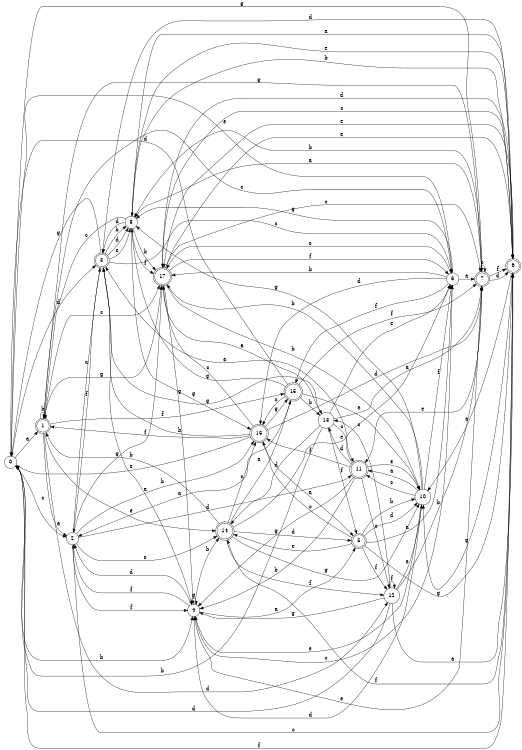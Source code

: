 digraph n15_8 {
__start0 [label="" shape="none"];

rankdir=LR;
size="8,5";

s0 [style="filled", color="black", fillcolor="white" shape="circle", label="0"];
s1 [style="rounded,filled", color="black", fillcolor="white" shape="doublecircle", label="1"];
s2 [style="filled", color="black", fillcolor="white" shape="circle", label="2"];
s3 [style="rounded,filled", color="black", fillcolor="white" shape="doublecircle", label="3"];
s4 [style="filled", color="black", fillcolor="white" shape="circle", label="4"];
s5 [style="rounded,filled", color="black", fillcolor="white" shape="doublecircle", label="5"];
s6 [style="filled", color="black", fillcolor="white" shape="circle", label="6"];
s7 [style="rounded,filled", color="black", fillcolor="white" shape="doublecircle", label="7"];
s8 [style="filled", color="black", fillcolor="white" shape="circle", label="8"];
s9 [style="rounded,filled", color="black", fillcolor="white" shape="doublecircle", label="9"];
s10 [style="filled", color="black", fillcolor="white" shape="circle", label="10"];
s11 [style="rounded,filled", color="black", fillcolor="white" shape="doublecircle", label="11"];
s12 [style="filled", color="black", fillcolor="white" shape="circle", label="12"];
s13 [style="filled", color="black", fillcolor="white" shape="circle", label="13"];
s14 [style="rounded,filled", color="black", fillcolor="white" shape="doublecircle", label="14"];
s15 [style="rounded,filled", color="black", fillcolor="white" shape="doublecircle", label="15"];
s16 [style="rounded,filled", color="black", fillcolor="white" shape="doublecircle", label="16"];
s17 [style="rounded,filled", color="black", fillcolor="white" shape="doublecircle", label="17"];
s0 -> s1 [label="a"];
s0 -> s4 [label="b"];
s0 -> s2 [label="c"];
s0 -> s3 [label="d"];
s0 -> s6 [label="e"];
s0 -> s9 [label="f"];
s0 -> s7 [label="g"];
s1 -> s2 [label="a"];
s1 -> s1 [label="b"];
s1 -> s17 [label="c"];
s1 -> s12 [label="d"];
s1 -> s14 [label="e"];
s1 -> s15 [label="f"];
s1 -> s17 [label="g"];
s2 -> s3 [label="a"];
s2 -> s16 [label="b"];
s2 -> s9 [label="c"];
s2 -> s11 [label="d"];
s2 -> s14 [label="e"];
s2 -> s4 [label="f"];
s2 -> s17 [label="g"];
s3 -> s4 [label="a"];
s3 -> s8 [label="b"];
s3 -> s6 [label="c"];
s3 -> s8 [label="d"];
s3 -> s8 [label="e"];
s3 -> s2 [label="f"];
s3 -> s0 [label="g"];
s4 -> s5 [label="a"];
s4 -> s14 [label="b"];
s4 -> s6 [label="c"];
s4 -> s2 [label="d"];
s4 -> s7 [label="e"];
s4 -> s2 [label="f"];
s4 -> s4 [label="g"];
s5 -> s6 [label="a"];
s5 -> s10 [label="b"];
s5 -> s16 [label="c"];
s5 -> s10 [label="d"];
s5 -> s14 [label="e"];
s5 -> s12 [label="f"];
s5 -> s9 [label="g"];
s6 -> s7 [label="a"];
s6 -> s17 [label="b"];
s6 -> s1 [label="c"];
s6 -> s16 [label="d"];
s6 -> s17 [label="e"];
s6 -> s15 [label="f"];
s6 -> s8 [label="g"];
s7 -> s8 [label="a"];
s7 -> s8 [label="b"];
s7 -> s7 [label="c"];
s7 -> s9 [label="d"];
s7 -> s11 [label="e"];
s7 -> s9 [label="f"];
s7 -> s1 [label="g"];
s8 -> s9 [label="a"];
s8 -> s17 [label="b"];
s8 -> s1 [label="c"];
s8 -> s3 [label="d"];
s8 -> s9 [label="e"];
s8 -> s17 [label="f"];
s8 -> s16 [label="g"];
s9 -> s10 [label="a"];
s9 -> s8 [label="b"];
s9 -> s17 [label="c"];
s9 -> s3 [label="d"];
s9 -> s17 [label="e"];
s9 -> s14 [label="f"];
s9 -> s10 [label="g"];
s10 -> s11 [label="a"];
s10 -> s17 [label="b"];
s10 -> s11 [label="c"];
s10 -> s4 [label="d"];
s10 -> s4 [label="e"];
s10 -> s6 [label="f"];
s10 -> s8 [label="g"];
s11 -> s3 [label="a"];
s11 -> s4 [label="b"];
s11 -> s12 [label="c"];
s11 -> s13 [label="d"];
s11 -> s10 [label="e"];
s11 -> s16 [label="f"];
s11 -> s4 [label="g"];
s12 -> s9 [label="a"];
s12 -> s7 [label="b"];
s12 -> s13 [label="c"];
s12 -> s0 [label="d"];
s12 -> s10 [label="e"];
s12 -> s12 [label="f"];
s12 -> s4 [label="g"];
s13 -> s7 [label="a"];
s13 -> s0 [label="b"];
s13 -> s11 [label="c"];
s13 -> s14 [label="d"];
s13 -> s6 [label="e"];
s13 -> s5 [label="f"];
s13 -> s3 [label="g"];
s14 -> s15 [label="a"];
s14 -> s1 [label="b"];
s14 -> s16 [label="c"];
s14 -> s5 [label="d"];
s14 -> s6 [label="e"];
s14 -> s12 [label="f"];
s14 -> s10 [label="g"];
s15 -> s2 [label="a"];
s15 -> s13 [label="b"];
s15 -> s16 [label="c"];
s15 -> s0 [label="d"];
s15 -> s10 [label="e"];
s15 -> s7 [label="f"];
s15 -> s8 [label="g"];
s16 -> s5 [label="a"];
s16 -> s3 [label="b"];
s16 -> s17 [label="c"];
s16 -> s7 [label="d"];
s16 -> s0 [label="e"];
s16 -> s1 [label="f"];
s16 -> s15 [label="g"];
s17 -> s13 [label="a"];
s17 -> s10 [label="b"];
s17 -> s7 [label="c"];
s17 -> s9 [label="d"];
s17 -> s9 [label="e"];
s17 -> s6 [label="f"];
s17 -> s4 [label="g"];

}